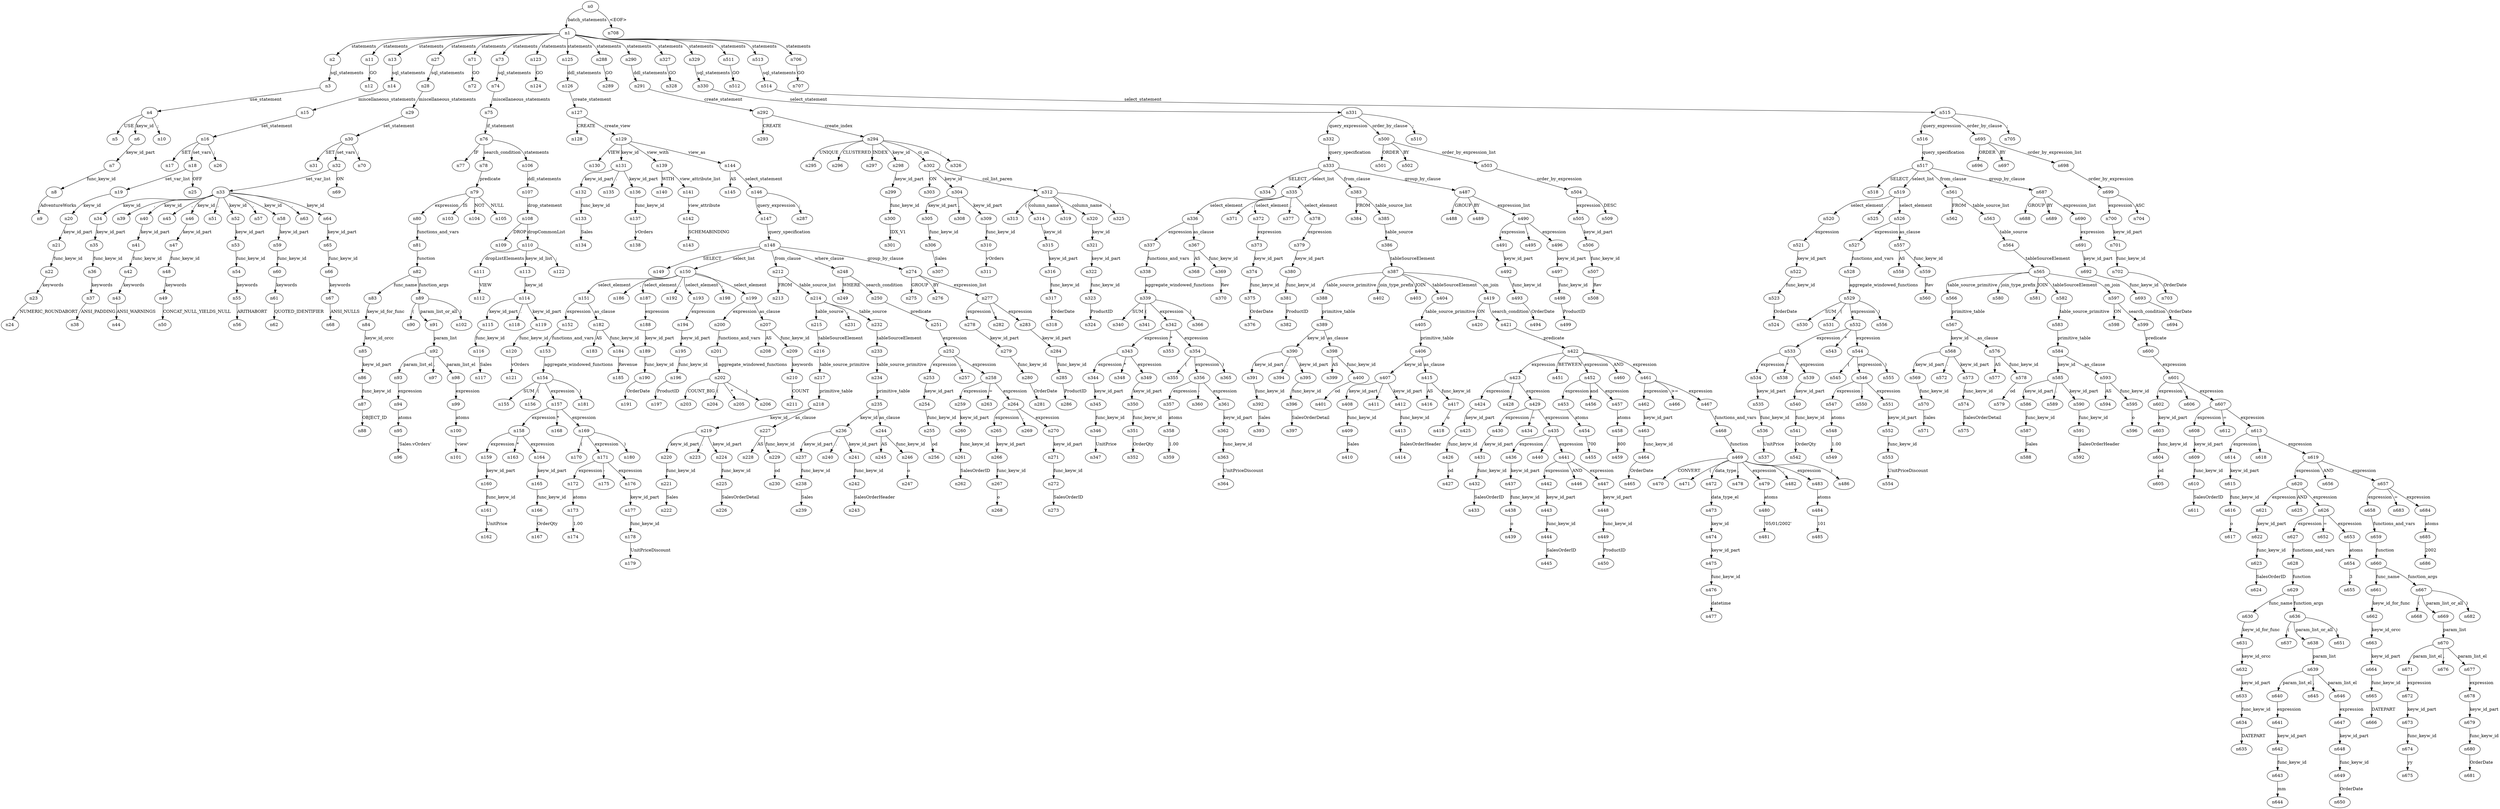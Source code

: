digraph ParseTree {
  n0 -> n1 [label="batch_statements"];
  n1 -> n2 [label="statements"];
  n2 -> n3 [label="sql_statements"];
  n3 -> n4 [label="use_statement"];
  n4 -> n5 [label="USE"];
  n4 -> n6 [label="keyw_id"];
  n6 -> n7 [label="keyw_id_part"];
  n7 -> n8 [label="func_keyw_id"];
  n8 -> n9 [label="AdventureWorks"];
  n4 -> n10 [label=";"];
  n1 -> n11 [label="statements"];
  n11 -> n12 [label="GO"];
  n1 -> n13 [label="statements"];
  n13 -> n14 [label="sql_statements"];
  n14 -> n15 [label="miscellaneous_statements"];
  n15 -> n16 [label="set_statement"];
  n16 -> n17 [label="SET"];
  n16 -> n18 [label="set_vars"];
  n18 -> n19 [label="set_var_list"];
  n19 -> n20 [label="keyw_id"];
  n20 -> n21 [label="keyw_id_part"];
  n21 -> n22 [label="func_keyw_id"];
  n22 -> n23 [label="keywords"];
  n23 -> n24 [label="NUMERIC_ROUNDABORT"];
  n18 -> n25 [label="OFF"];
  n16 -> n26 [label=";"];
  n1 -> n27 [label="statements"];
  n27 -> n28 [label="sql_statements"];
  n28 -> n29 [label="miscellaneous_statements"];
  n29 -> n30 [label="set_statement"];
  n30 -> n31 [label="SET"];
  n30 -> n32 [label="set_vars"];
  n32 -> n33 [label="set_var_list"];
  n33 -> n34 [label="keyw_id"];
  n34 -> n35 [label="keyw_id_part"];
  n35 -> n36 [label="func_keyw_id"];
  n36 -> n37 [label="keywords"];
  n37 -> n38 [label="ANSI_PADDING"];
  n33 -> n39 [label=","];
  n33 -> n40 [label="keyw_id"];
  n40 -> n41 [label="keyw_id_part"];
  n41 -> n42 [label="func_keyw_id"];
  n42 -> n43 [label="keywords"];
  n43 -> n44 [label="ANSI_WARNINGS"];
  n33 -> n45 [label=","];
  n33 -> n46 [label="keyw_id"];
  n46 -> n47 [label="keyw_id_part"];
  n47 -> n48 [label="func_keyw_id"];
  n48 -> n49 [label="keywords"];
  n49 -> n50 [label="CONCAT_NULL_YIELDS_NULL"];
  n33 -> n51 [label=","];
  n33 -> n52 [label="keyw_id"];
  n52 -> n53 [label="keyw_id_part"];
  n53 -> n54 [label="func_keyw_id"];
  n54 -> n55 [label="keywords"];
  n55 -> n56 [label="ARITHABORT"];
  n33 -> n57 [label=","];
  n33 -> n58 [label="keyw_id"];
  n58 -> n59 [label="keyw_id_part"];
  n59 -> n60 [label="func_keyw_id"];
  n60 -> n61 [label="keywords"];
  n61 -> n62 [label="QUOTED_IDENTIFIER"];
  n33 -> n63 [label=","];
  n33 -> n64 [label="keyw_id"];
  n64 -> n65 [label="keyw_id_part"];
  n65 -> n66 [label="func_keyw_id"];
  n66 -> n67 [label="keywords"];
  n67 -> n68 [label="ANSI_NULLS"];
  n32 -> n69 [label="ON"];
  n30 -> n70 [label=";"];
  n1 -> n71 [label="statements"];
  n71 -> n72 [label="GO"];
  n1 -> n73 [label="statements"];
  n73 -> n74 [label="sql_statements"];
  n74 -> n75 [label="miscellaneous_statements"];
  n75 -> n76 [label="if_statement"];
  n76 -> n77 [label="IF"];
  n76 -> n78 [label="search_condition"];
  n78 -> n79 [label="predicate"];
  n79 -> n80 [label="expression"];
  n80 -> n81 [label="functions_and_vars"];
  n81 -> n82 [label="function"];
  n82 -> n83 [label="func_name"];
  n83 -> n84 [label="keyw_id_for_func"];
  n84 -> n85 [label="keyw_id_orcc"];
  n85 -> n86 [label="keyw_id_part"];
  n86 -> n87 [label="func_keyw_id"];
  n87 -> n88 [label="OBJECT_ID"];
  n82 -> n89 [label="function_args"];
  n89 -> n90 [label="("];
  n89 -> n91 [label="param_list_or_all"];
  n91 -> n92 [label="param_list"];
  n92 -> n93 [label="param_list_el"];
  n93 -> n94 [label="expression"];
  n94 -> n95 [label="atoms"];
  n95 -> n96 [label="'Sales.vOrders'"];
  n92 -> n97 [label=","];
  n92 -> n98 [label="param_list_el"];
  n98 -> n99 [label="expression"];
  n99 -> n100 [label="atoms"];
  n100 -> n101 [label="'view'"];
  n89 -> n102 [label=")"];
  n79 -> n103 [label="IS"];
  n79 -> n104 [label="NOT"];
  n79 -> n105 [label="NULL"];
  n76 -> n106 [label="statements"];
  n106 -> n107 [label="ddl_statements"];
  n107 -> n108 [label="drop_statement"];
  n108 -> n109 [label="DROP"];
  n108 -> n110 [label="dropCommonList"];
  n110 -> n111 [label="dropListElements"];
  n111 -> n112 [label="VIEW"];
  n110 -> n113 [label="keyw_id_list"];
  n113 -> n114 [label="keyw_id"];
  n114 -> n115 [label="keyw_id_part"];
  n115 -> n116 [label="func_keyw_id"];
  n116 -> n117 [label="Sales"];
  n114 -> n118 [label="."];
  n114 -> n119 [label="keyw_id_part"];
  n119 -> n120 [label="func_keyw_id"];
  n120 -> n121 [label="vOrders"];
  n110 -> n122 [label=";"];
  n1 -> n123 [label="statements"];
  n123 -> n124 [label="GO"];
  n1 -> n125 [label="statements"];
  n125 -> n126 [label="ddl_statements"];
  n126 -> n127 [label="create_statement"];
  n127 -> n128 [label="CREATE"];
  n127 -> n129 [label="create_view"];
  n129 -> n130 [label="VIEW"];
  n129 -> n131 [label="keyw_id"];
  n131 -> n132 [label="keyw_id_part"];
  n132 -> n133 [label="func_keyw_id"];
  n133 -> n134 [label="Sales"];
  n131 -> n135 [label="."];
  n131 -> n136 [label="keyw_id_part"];
  n136 -> n137 [label="func_keyw_id"];
  n137 -> n138 [label="vOrders"];
  n129 -> n139 [label="view_with"];
  n139 -> n140 [label="WITH"];
  n139 -> n141 [label="view_attribute_list"];
  n141 -> n142 [label="view_attribute"];
  n142 -> n143 [label="SCHEMABINDING"];
  n129 -> n144 [label="view_as"];
  n144 -> n145 [label="AS"];
  n144 -> n146 [label="select_statement"];
  n146 -> n147 [label="query_expression"];
  n147 -> n148 [label="query_specification"];
  n148 -> n149 [label="SELECT"];
  n148 -> n150 [label="select_list"];
  n150 -> n151 [label="select_element"];
  n151 -> n152 [label="expression"];
  n152 -> n153 [label="functions_and_vars"];
  n153 -> n154 [label="aggregate_windowed_functions"];
  n154 -> n155 [label="SUM"];
  n154 -> n156 [label="("];
  n154 -> n157 [label="expression"];
  n157 -> n158 [label="expression"];
  n158 -> n159 [label="expression"];
  n159 -> n160 [label="keyw_id_part"];
  n160 -> n161 [label="func_keyw_id"];
  n161 -> n162 [label="UnitPrice"];
  n158 -> n163 [label="*"];
  n158 -> n164 [label="expression"];
  n164 -> n165 [label="keyw_id_part"];
  n165 -> n166 [label="func_keyw_id"];
  n166 -> n167 [label="OrderQty"];
  n157 -> n168 [label="*"];
  n157 -> n169 [label="expression"];
  n169 -> n170 [label="("];
  n169 -> n171 [label="expression"];
  n171 -> n172 [label="expression"];
  n172 -> n173 [label="atoms"];
  n173 -> n174 [label="1.00"];
  n171 -> n175 [label="-"];
  n171 -> n176 [label="expression"];
  n176 -> n177 [label="keyw_id_part"];
  n177 -> n178 [label="func_keyw_id"];
  n178 -> n179 [label="UnitPriceDiscount"];
  n169 -> n180 [label=")"];
  n154 -> n181 [label=")"];
  n151 -> n182 [label="as_clause"];
  n182 -> n183 [label="AS"];
  n182 -> n184 [label="func_keyw_id"];
  n184 -> n185 [label="Revenue"];
  n150 -> n186 [label=","];
  n150 -> n187 [label="select_element"];
  n187 -> n188 [label="expression"];
  n188 -> n189 [label="keyw_id_part"];
  n189 -> n190 [label="func_keyw_id"];
  n190 -> n191 [label="OrderDate"];
  n150 -> n192 [label=","];
  n150 -> n193 [label="select_element"];
  n193 -> n194 [label="expression"];
  n194 -> n195 [label="keyw_id_part"];
  n195 -> n196 [label="func_keyw_id"];
  n196 -> n197 [label="ProductID"];
  n150 -> n198 [label=","];
  n150 -> n199 [label="select_element"];
  n199 -> n200 [label="expression"];
  n200 -> n201 [label="functions_and_vars"];
  n201 -> n202 [label="aggregate_windowed_functions"];
  n202 -> n203 [label="COUNT_BIG"];
  n202 -> n204 [label="("];
  n202 -> n205 [label="*"];
  n202 -> n206 [label=")"];
  n199 -> n207 [label="as_clause"];
  n207 -> n208 [label="AS"];
  n207 -> n209 [label="func_keyw_id"];
  n209 -> n210 [label="keywords"];
  n210 -> n211 [label="COUNT"];
  n148 -> n212 [label="from_clause"];
  n212 -> n213 [label="FROM"];
  n212 -> n214 [label="table_source_list"];
  n214 -> n215 [label="table_source"];
  n215 -> n216 [label="tableSourceElement"];
  n216 -> n217 [label="table_source_primitive"];
  n217 -> n218 [label="primitive_table"];
  n218 -> n219 [label="keyw_id"];
  n219 -> n220 [label="keyw_id_part"];
  n220 -> n221 [label="func_keyw_id"];
  n221 -> n222 [label="Sales"];
  n219 -> n223 [label="."];
  n219 -> n224 [label="keyw_id_part"];
  n224 -> n225 [label="func_keyw_id"];
  n225 -> n226 [label="SalesOrderDetail"];
  n218 -> n227 [label="as_clause"];
  n227 -> n228 [label="AS"];
  n227 -> n229 [label="func_keyw_id"];
  n229 -> n230 [label="od"];
  n214 -> n231 [label=","];
  n214 -> n232 [label="table_source"];
  n232 -> n233 [label="tableSourceElement"];
  n233 -> n234 [label="table_source_primitive"];
  n234 -> n235 [label="primitive_table"];
  n235 -> n236 [label="keyw_id"];
  n236 -> n237 [label="keyw_id_part"];
  n237 -> n238 [label="func_keyw_id"];
  n238 -> n239 [label="Sales"];
  n236 -> n240 [label="."];
  n236 -> n241 [label="keyw_id_part"];
  n241 -> n242 [label="func_keyw_id"];
  n242 -> n243 [label="SalesOrderHeader"];
  n235 -> n244 [label="as_clause"];
  n244 -> n245 [label="AS"];
  n244 -> n246 [label="func_keyw_id"];
  n246 -> n247 [label="o"];
  n148 -> n248 [label="where_clause"];
  n248 -> n249 [label="WHERE"];
  n248 -> n250 [label="search_condition"];
  n250 -> n251 [label="predicate"];
  n251 -> n252 [label="expression"];
  n252 -> n253 [label="expression"];
  n253 -> n254 [label="keyw_id_part"];
  n254 -> n255 [label="func_keyw_id"];
  n255 -> n256 [label="od"];
  n252 -> n257 [label="."];
  n252 -> n258 [label="expression"];
  n258 -> n259 [label="expression"];
  n259 -> n260 [label="keyw_id_part"];
  n260 -> n261 [label="func_keyw_id"];
  n261 -> n262 [label="SalesOrderID"];
  n258 -> n263 [label="="];
  n258 -> n264 [label="expression"];
  n264 -> n265 [label="expression"];
  n265 -> n266 [label="keyw_id_part"];
  n266 -> n267 [label="func_keyw_id"];
  n267 -> n268 [label="o"];
  n264 -> n269 [label="."];
  n264 -> n270 [label="expression"];
  n270 -> n271 [label="keyw_id_part"];
  n271 -> n272 [label="func_keyw_id"];
  n272 -> n273 [label="SalesOrderID"];
  n148 -> n274 [label="group_by_clause"];
  n274 -> n275 [label="GROUP"];
  n274 -> n276 [label="BY"];
  n274 -> n277 [label="expression_list"];
  n277 -> n278 [label="expression"];
  n278 -> n279 [label="keyw_id_part"];
  n279 -> n280 [label="func_keyw_id"];
  n280 -> n281 [label="OrderDate"];
  n277 -> n282 [label=","];
  n277 -> n283 [label="expression"];
  n283 -> n284 [label="keyw_id_part"];
  n284 -> n285 [label="func_keyw_id"];
  n285 -> n286 [label="ProductID"];
  n146 -> n287 [label=";"];
  n1 -> n288 [label="statements"];
  n288 -> n289 [label="GO"];
  n1 -> n290 [label="statements"];
  n290 -> n291 [label="ddl_statements"];
  n291 -> n292 [label="create_statement"];
  n292 -> n293 [label="CREATE"];
  n292 -> n294 [label="create_index"];
  n294 -> n295 [label="UNIQUE"];
  n294 -> n296 [label="CLUSTERED"];
  n294 -> n297 [label="INDEX"];
  n294 -> n298 [label="keyw_id"];
  n298 -> n299 [label="keyw_id_part"];
  n299 -> n300 [label="func_keyw_id"];
  n300 -> n301 [label="IDX_V1"];
  n294 -> n302 [label="ci_on"];
  n302 -> n303 [label="ON"];
  n302 -> n304 [label="keyw_id"];
  n304 -> n305 [label="keyw_id_part"];
  n305 -> n306 [label="func_keyw_id"];
  n306 -> n307 [label="Sales"];
  n304 -> n308 [label="."];
  n304 -> n309 [label="keyw_id_part"];
  n309 -> n310 [label="func_keyw_id"];
  n310 -> n311 [label="vOrders"];
  n302 -> n312 [label="col_list_paren"];
  n312 -> n313 [label="("];
  n312 -> n314 [label="column_name"];
  n314 -> n315 [label="keyw_id"];
  n315 -> n316 [label="keyw_id_part"];
  n316 -> n317 [label="func_keyw_id"];
  n317 -> n318 [label="OrderDate"];
  n312 -> n319 [label=","];
  n312 -> n320 [label="column_name"];
  n320 -> n321 [label="keyw_id"];
  n321 -> n322 [label="keyw_id_part"];
  n322 -> n323 [label="func_keyw_id"];
  n323 -> n324 [label="ProductID"];
  n312 -> n325 [label=")"];
  n294 -> n326 [label=";"];
  n1 -> n327 [label="statements"];
  n327 -> n328 [label="GO"];
  n1 -> n329 [label="statements"];
  n329 -> n330 [label="sql_statements"];
  n330 -> n331 [label="select_statement"];
  n331 -> n332 [label="query_expression"];
  n332 -> n333 [label="query_specification"];
  n333 -> n334 [label="SELECT"];
  n333 -> n335 [label="select_list"];
  n335 -> n336 [label="select_element"];
  n336 -> n337 [label="expression"];
  n337 -> n338 [label="functions_and_vars"];
  n338 -> n339 [label="aggregate_windowed_functions"];
  n339 -> n340 [label="SUM"];
  n339 -> n341 [label="("];
  n339 -> n342 [label="expression"];
  n342 -> n343 [label="expression"];
  n343 -> n344 [label="expression"];
  n344 -> n345 [label="keyw_id_part"];
  n345 -> n346 [label="func_keyw_id"];
  n346 -> n347 [label="UnitPrice"];
  n343 -> n348 [label="*"];
  n343 -> n349 [label="expression"];
  n349 -> n350 [label="keyw_id_part"];
  n350 -> n351 [label="func_keyw_id"];
  n351 -> n352 [label="OrderQty"];
  n342 -> n353 [label="*"];
  n342 -> n354 [label="expression"];
  n354 -> n355 [label="("];
  n354 -> n356 [label="expression"];
  n356 -> n357 [label="expression"];
  n357 -> n358 [label="atoms"];
  n358 -> n359 [label="1.00"];
  n356 -> n360 [label="-"];
  n356 -> n361 [label="expression"];
  n361 -> n362 [label="keyw_id_part"];
  n362 -> n363 [label="func_keyw_id"];
  n363 -> n364 [label="UnitPriceDiscount"];
  n354 -> n365 [label=")"];
  n339 -> n366 [label=")"];
  n336 -> n367 [label="as_clause"];
  n367 -> n368 [label="AS"];
  n367 -> n369 [label="func_keyw_id"];
  n369 -> n370 [label="Rev"];
  n335 -> n371 [label=","];
  n335 -> n372 [label="select_element"];
  n372 -> n373 [label="expression"];
  n373 -> n374 [label="keyw_id_part"];
  n374 -> n375 [label="func_keyw_id"];
  n375 -> n376 [label="OrderDate"];
  n335 -> n377 [label=","];
  n335 -> n378 [label="select_element"];
  n378 -> n379 [label="expression"];
  n379 -> n380 [label="keyw_id_part"];
  n380 -> n381 [label="func_keyw_id"];
  n381 -> n382 [label="ProductID"];
  n333 -> n383 [label="from_clause"];
  n383 -> n384 [label="FROM"];
  n383 -> n385 [label="table_source_list"];
  n385 -> n386 [label="table_source"];
  n386 -> n387 [label="tableSourceElement"];
  n387 -> n388 [label="table_source_primitive"];
  n388 -> n389 [label="primitive_table"];
  n389 -> n390 [label="keyw_id"];
  n390 -> n391 [label="keyw_id_part"];
  n391 -> n392 [label="func_keyw_id"];
  n392 -> n393 [label="Sales"];
  n390 -> n394 [label="."];
  n390 -> n395 [label="keyw_id_part"];
  n395 -> n396 [label="func_keyw_id"];
  n396 -> n397 [label="SalesOrderDetail"];
  n389 -> n398 [label="as_clause"];
  n398 -> n399 [label="AS"];
  n398 -> n400 [label="func_keyw_id"];
  n400 -> n401 [label="od"];
  n387 -> n402 [label="join_type_prefix"];
  n387 -> n403 [label="JOIN"];
  n387 -> n404 [label="tableSourceElement"];
  n404 -> n405 [label="table_source_primitive"];
  n405 -> n406 [label="primitive_table"];
  n406 -> n407 [label="keyw_id"];
  n407 -> n408 [label="keyw_id_part"];
  n408 -> n409 [label="func_keyw_id"];
  n409 -> n410 [label="Sales"];
  n407 -> n411 [label="."];
  n407 -> n412 [label="keyw_id_part"];
  n412 -> n413 [label="func_keyw_id"];
  n413 -> n414 [label="SalesOrderHeader"];
  n406 -> n415 [label="as_clause"];
  n415 -> n416 [label="AS"];
  n415 -> n417 [label="func_keyw_id"];
  n417 -> n418 [label="o"];
  n387 -> n419 [label="on_join"];
  n419 -> n420 [label="ON"];
  n419 -> n421 [label="search_condition"];
  n421 -> n422 [label="predicate"];
  n422 -> n423 [label="expression"];
  n423 -> n424 [label="expression"];
  n424 -> n425 [label="keyw_id_part"];
  n425 -> n426 [label="func_keyw_id"];
  n426 -> n427 [label="od"];
  n423 -> n428 [label="."];
  n423 -> n429 [label="expression"];
  n429 -> n430 [label="expression"];
  n430 -> n431 [label="keyw_id_part"];
  n431 -> n432 [label="func_keyw_id"];
  n432 -> n433 [label="SalesOrderID"];
  n429 -> n434 [label="="];
  n429 -> n435 [label="expression"];
  n435 -> n436 [label="expression"];
  n436 -> n437 [label="keyw_id_part"];
  n437 -> n438 [label="func_keyw_id"];
  n438 -> n439 [label="o"];
  n435 -> n440 [label="."];
  n435 -> n441 [label="expression"];
  n441 -> n442 [label="expression"];
  n442 -> n443 [label="keyw_id_part"];
  n443 -> n444 [label="func_keyw_id"];
  n444 -> n445 [label="SalesOrderID"];
  n441 -> n446 [label="AND"];
  n441 -> n447 [label="expression"];
  n447 -> n448 [label="keyw_id_part"];
  n448 -> n449 [label="func_keyw_id"];
  n449 -> n450 [label="ProductID"];
  n422 -> n451 [label="BETWEEN"];
  n422 -> n452 [label="expression"];
  n452 -> n453 [label="expression"];
  n453 -> n454 [label="atoms"];
  n454 -> n455 [label="700"];
  n452 -> n456 [label="and"];
  n452 -> n457 [label="expression"];
  n457 -> n458 [label="atoms"];
  n458 -> n459 [label="800"];
  n422 -> n460 [label="AND"];
  n422 -> n461 [label="expression"];
  n461 -> n462 [label="expression"];
  n462 -> n463 [label="keyw_id_part"];
  n463 -> n464 [label="func_keyw_id"];
  n464 -> n465 [label="OrderDate"];
  n461 -> n466 [label=">="];
  n461 -> n467 [label="expression"];
  n467 -> n468 [label="functions_and_vars"];
  n468 -> n469 [label="function"];
  n469 -> n470 [label="CONVERT"];
  n469 -> n471 [label="("];
  n469 -> n472 [label="data_type"];
  n472 -> n473 [label="data_type_el"];
  n473 -> n474 [label="keyw_id"];
  n474 -> n475 [label="keyw_id_part"];
  n475 -> n476 [label="func_keyw_id"];
  n476 -> n477 [label="datetime"];
  n469 -> n478 [label=","];
  n469 -> n479 [label="expression"];
  n479 -> n480 [label="atoms"];
  n480 -> n481 [label="'05/01/2002'"];
  n469 -> n482 [label=","];
  n469 -> n483 [label="expression"];
  n483 -> n484 [label="atoms"];
  n484 -> n485 [label="101"];
  n469 -> n486 [label=")"];
  n333 -> n487 [label="group_by_clause"];
  n487 -> n488 [label="GROUP"];
  n487 -> n489 [label="BY"];
  n487 -> n490 [label="expression_list"];
  n490 -> n491 [label="expression"];
  n491 -> n492 [label="keyw_id_part"];
  n492 -> n493 [label="func_keyw_id"];
  n493 -> n494 [label="OrderDate"];
  n490 -> n495 [label=","];
  n490 -> n496 [label="expression"];
  n496 -> n497 [label="keyw_id_part"];
  n497 -> n498 [label="func_keyw_id"];
  n498 -> n499 [label="ProductID"];
  n331 -> n500 [label="order_by_clause"];
  n500 -> n501 [label="ORDER"];
  n500 -> n502 [label="BY"];
  n500 -> n503 [label="order_by_expression_list"];
  n503 -> n504 [label="order_by_expression"];
  n504 -> n505 [label="expression"];
  n505 -> n506 [label="keyw_id_part"];
  n506 -> n507 [label="func_keyw_id"];
  n507 -> n508 [label="Rev"];
  n504 -> n509 [label="DESC"];
  n331 -> n510 [label=";"];
  n1 -> n511 [label="statements"];
  n511 -> n512 [label="GO"];
  n1 -> n513 [label="statements"];
  n513 -> n514 [label="sql_statements"];
  n514 -> n515 [label="select_statement"];
  n515 -> n516 [label="query_expression"];
  n516 -> n517 [label="query_specification"];
  n517 -> n518 [label="SELECT"];
  n517 -> n519 [label="select_list"];
  n519 -> n520 [label="select_element"];
  n520 -> n521 [label="expression"];
  n521 -> n522 [label="keyw_id_part"];
  n522 -> n523 [label="func_keyw_id"];
  n523 -> n524 [label="OrderDate"];
  n519 -> n525 [label=","];
  n519 -> n526 [label="select_element"];
  n526 -> n527 [label="expression"];
  n527 -> n528 [label="functions_and_vars"];
  n528 -> n529 [label="aggregate_windowed_functions"];
  n529 -> n530 [label="SUM"];
  n529 -> n531 [label="("];
  n529 -> n532 [label="expression"];
  n532 -> n533 [label="expression"];
  n533 -> n534 [label="expression"];
  n534 -> n535 [label="keyw_id_part"];
  n535 -> n536 [label="func_keyw_id"];
  n536 -> n537 [label="UnitPrice"];
  n533 -> n538 [label="*"];
  n533 -> n539 [label="expression"];
  n539 -> n540 [label="keyw_id_part"];
  n540 -> n541 [label="func_keyw_id"];
  n541 -> n542 [label="OrderQty"];
  n532 -> n543 [label="*"];
  n532 -> n544 [label="expression"];
  n544 -> n545 [label="("];
  n544 -> n546 [label="expression"];
  n546 -> n547 [label="expression"];
  n547 -> n548 [label="atoms"];
  n548 -> n549 [label="1.00"];
  n546 -> n550 [label="-"];
  n546 -> n551 [label="expression"];
  n551 -> n552 [label="keyw_id_part"];
  n552 -> n553 [label="func_keyw_id"];
  n553 -> n554 [label="UnitPriceDiscount"];
  n544 -> n555 [label=")"];
  n529 -> n556 [label=")"];
  n526 -> n557 [label="as_clause"];
  n557 -> n558 [label="AS"];
  n557 -> n559 [label="func_keyw_id"];
  n559 -> n560 [label="Rev"];
  n517 -> n561 [label="from_clause"];
  n561 -> n562 [label="FROM"];
  n561 -> n563 [label="table_source_list"];
  n563 -> n564 [label="table_source"];
  n564 -> n565 [label="tableSourceElement"];
  n565 -> n566 [label="table_source_primitive"];
  n566 -> n567 [label="primitive_table"];
  n567 -> n568 [label="keyw_id"];
  n568 -> n569 [label="keyw_id_part"];
  n569 -> n570 [label="func_keyw_id"];
  n570 -> n571 [label="Sales"];
  n568 -> n572 [label="."];
  n568 -> n573 [label="keyw_id_part"];
  n573 -> n574 [label="func_keyw_id"];
  n574 -> n575 [label="SalesOrderDetail"];
  n567 -> n576 [label="as_clause"];
  n576 -> n577 [label="AS"];
  n576 -> n578 [label="func_keyw_id"];
  n578 -> n579 [label="od"];
  n565 -> n580 [label="join_type_prefix"];
  n565 -> n581 [label="JOIN"];
  n565 -> n582 [label="tableSourceElement"];
  n582 -> n583 [label="table_source_primitive"];
  n583 -> n584 [label="primitive_table"];
  n584 -> n585 [label="keyw_id"];
  n585 -> n586 [label="keyw_id_part"];
  n586 -> n587 [label="func_keyw_id"];
  n587 -> n588 [label="Sales"];
  n585 -> n589 [label="."];
  n585 -> n590 [label="keyw_id_part"];
  n590 -> n591 [label="func_keyw_id"];
  n591 -> n592 [label="SalesOrderHeader"];
  n584 -> n593 [label="as_clause"];
  n593 -> n594 [label="AS"];
  n593 -> n595 [label="func_keyw_id"];
  n595 -> n596 [label="o"];
  n565 -> n597 [label="on_join"];
  n597 -> n598 [label="ON"];
  n597 -> n599 [label="search_condition"];
  n599 -> n600 [label="predicate"];
  n600 -> n601 [label="expression"];
  n601 -> n602 [label="expression"];
  n602 -> n603 [label="keyw_id_part"];
  n603 -> n604 [label="func_keyw_id"];
  n604 -> n605 [label="od"];
  n601 -> n606 [label="."];
  n601 -> n607 [label="expression"];
  n607 -> n608 [label="expression"];
  n608 -> n609 [label="keyw_id_part"];
  n609 -> n610 [label="func_keyw_id"];
  n610 -> n611 [label="SalesOrderID"];
  n607 -> n612 [label="="];
  n607 -> n613 [label="expression"];
  n613 -> n614 [label="expression"];
  n614 -> n615 [label="keyw_id_part"];
  n615 -> n616 [label="func_keyw_id"];
  n616 -> n617 [label="o"];
  n613 -> n618 [label="."];
  n613 -> n619 [label="expression"];
  n619 -> n620 [label="expression"];
  n620 -> n621 [label="expression"];
  n621 -> n622 [label="keyw_id_part"];
  n622 -> n623 [label="func_keyw_id"];
  n623 -> n624 [label="SalesOrderID"];
  n620 -> n625 [label="AND"];
  n620 -> n626 [label="expression"];
  n626 -> n627 [label="expression"];
  n627 -> n628 [label="functions_and_vars"];
  n628 -> n629 [label="function"];
  n629 -> n630 [label="func_name"];
  n630 -> n631 [label="keyw_id_for_func"];
  n631 -> n632 [label="keyw_id_orcc"];
  n632 -> n633 [label="keyw_id_part"];
  n633 -> n634 [label="func_keyw_id"];
  n634 -> n635 [label="DATEPART"];
  n629 -> n636 [label="function_args"];
  n636 -> n637 [label="("];
  n636 -> n638 [label="param_list_or_all"];
  n638 -> n639 [label="param_list"];
  n639 -> n640 [label="param_list_el"];
  n640 -> n641 [label="expression"];
  n641 -> n642 [label="keyw_id_part"];
  n642 -> n643 [label="func_keyw_id"];
  n643 -> n644 [label="mm"];
  n639 -> n645 [label=","];
  n639 -> n646 [label="param_list_el"];
  n646 -> n647 [label="expression"];
  n647 -> n648 [label="keyw_id_part"];
  n648 -> n649 [label="func_keyw_id"];
  n649 -> n650 [label="OrderDate"];
  n636 -> n651 [label=")"];
  n626 -> n652 [label="="];
  n626 -> n653 [label="expression"];
  n653 -> n654 [label="atoms"];
  n654 -> n655 [label="3"];
  n619 -> n656 [label="AND"];
  n619 -> n657 [label="expression"];
  n657 -> n658 [label="expression"];
  n658 -> n659 [label="functions_and_vars"];
  n659 -> n660 [label="function"];
  n660 -> n661 [label="func_name"];
  n661 -> n662 [label="keyw_id_for_func"];
  n662 -> n663 [label="keyw_id_orcc"];
  n663 -> n664 [label="keyw_id_part"];
  n664 -> n665 [label="func_keyw_id"];
  n665 -> n666 [label="DATEPART"];
  n660 -> n667 [label="function_args"];
  n667 -> n668 [label="("];
  n667 -> n669 [label="param_list_or_all"];
  n669 -> n670 [label="param_list"];
  n670 -> n671 [label="param_list_el"];
  n671 -> n672 [label="expression"];
  n672 -> n673 [label="keyw_id_part"];
  n673 -> n674 [label="func_keyw_id"];
  n674 -> n675 [label="yy"];
  n670 -> n676 [label=","];
  n670 -> n677 [label="param_list_el"];
  n677 -> n678 [label="expression"];
  n678 -> n679 [label="keyw_id_part"];
  n679 -> n680 [label="func_keyw_id"];
  n680 -> n681 [label="OrderDate"];
  n667 -> n682 [label=")"];
  n657 -> n683 [label="="];
  n657 -> n684 [label="expression"];
  n684 -> n685 [label="atoms"];
  n685 -> n686 [label="2002"];
  n517 -> n687 [label="group_by_clause"];
  n687 -> n688 [label="GROUP"];
  n687 -> n689 [label="BY"];
  n687 -> n690 [label="expression_list"];
  n690 -> n691 [label="expression"];
  n691 -> n692 [label="keyw_id_part"];
  n692 -> n693 [label="func_keyw_id"];
  n693 -> n694 [label="OrderDate"];
  n515 -> n695 [label="order_by_clause"];
  n695 -> n696 [label="ORDER"];
  n695 -> n697 [label="BY"];
  n695 -> n698 [label="order_by_expression_list"];
  n698 -> n699 [label="order_by_expression"];
  n699 -> n700 [label="expression"];
  n700 -> n701 [label="keyw_id_part"];
  n701 -> n702 [label="func_keyw_id"];
  n702 -> n703 [label="OrderDate"];
  n699 -> n704 [label="ASC"];
  n515 -> n705 [label=";"];
  n1 -> n706 [label="statements"];
  n706 -> n707 [label="GO"];
  n0 -> n708 [label="<EOF>"];
}